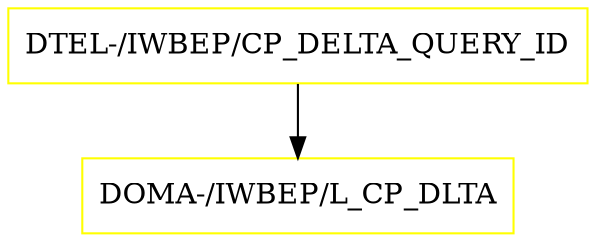 digraph G {
  "DTEL-/IWBEP/CP_DELTA_QUERY_ID" [shape=box,color=yellow];
  "DOMA-/IWBEP/L_CP_DLTA" [shape=box,color=yellow,URL="./DOMA_%23IWBEP%23L_CP_DLTA.html"];
  "DTEL-/IWBEP/CP_DELTA_QUERY_ID" -> "DOMA-/IWBEP/L_CP_DLTA";
}
